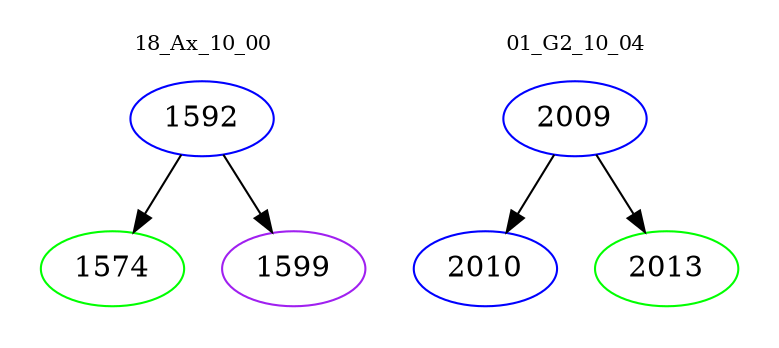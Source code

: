 digraph{
subgraph cluster_0 {
color = white
label = "18_Ax_10_00";
fontsize=10;
T0_1592 [label="1592", color="blue"]
T0_1592 -> T0_1574 [color="black"]
T0_1574 [label="1574", color="green"]
T0_1592 -> T0_1599 [color="black"]
T0_1599 [label="1599", color="purple"]
}
subgraph cluster_1 {
color = white
label = "01_G2_10_04";
fontsize=10;
T1_2009 [label="2009", color="blue"]
T1_2009 -> T1_2010 [color="black"]
T1_2010 [label="2010", color="blue"]
T1_2009 -> T1_2013 [color="black"]
T1_2013 [label="2013", color="green"]
}
}
